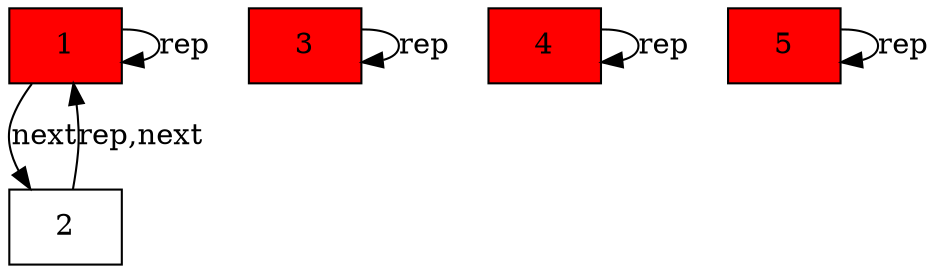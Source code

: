 strict digraph ADTTOXML {
  edge[color=black]

  node[color=black, shape=box]
  1 [label="1", style=filled, fillcolor="red"]
  2 [label="2"]
  3 [label="3", style=filled, fillcolor="red"]
  4 [label="4", style=filled, fillcolor="red"]
  5 [label="5", style=filled, fillcolor="red"]

  edge[color=black]
  1 -> 1[label="rep"]
  1 -> 2[label="next"]
  2 -> 1[label="rep,next"]
  3 -> 3[label="rep"]
  4 -> 4[label="rep"]
  5 -> 5[label="rep"]

  {rank=same;1 3 4 5}
}
